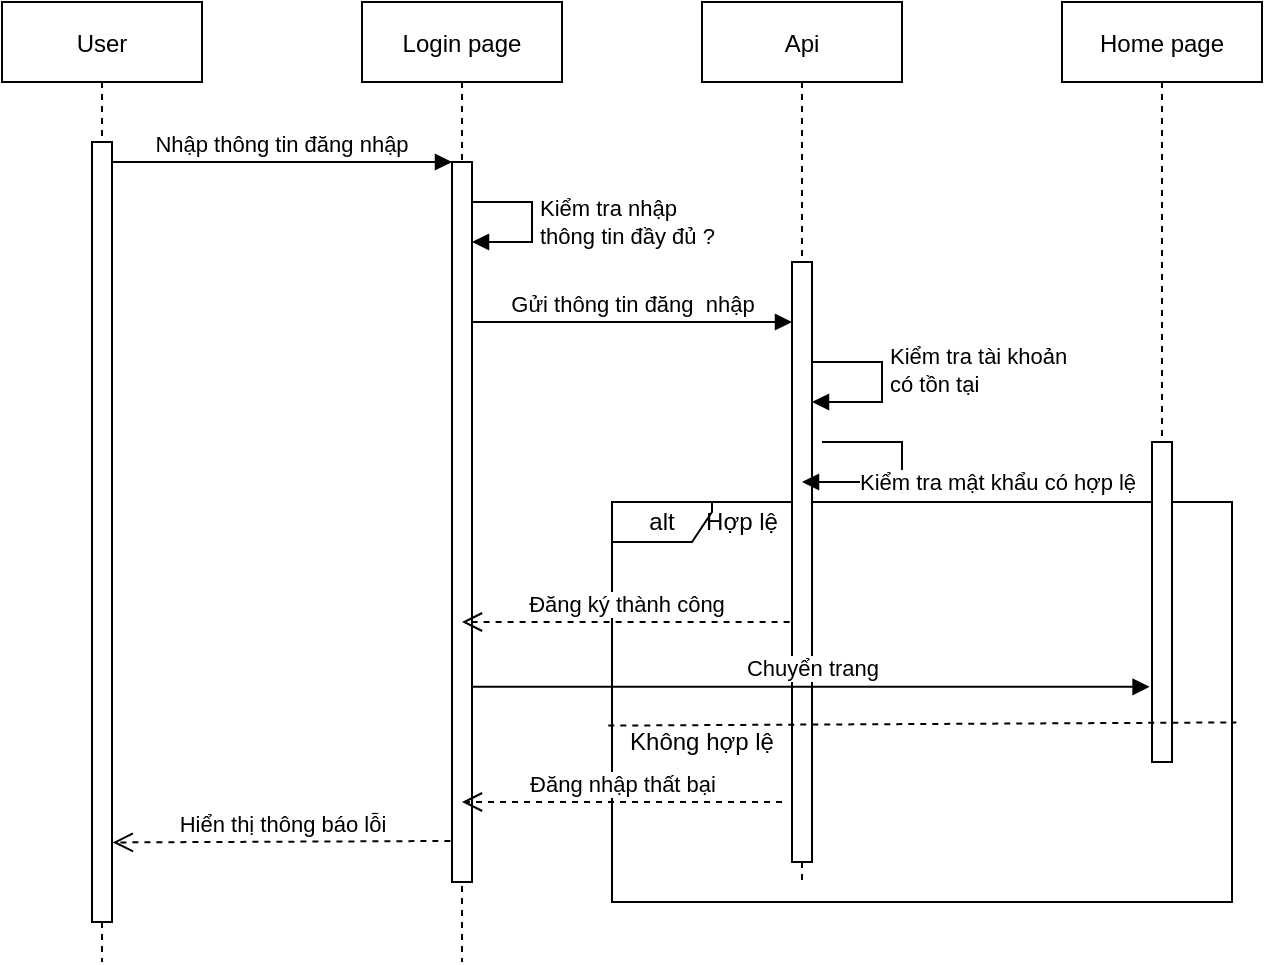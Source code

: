 <mxfile version="14.8.2" type="device"><diagram id="kgpKYQtTHZ0yAKxKKP6v" name="Page-1"><mxGraphModel dx="1296" dy="696" grid="1" gridSize="10" guides="1" tooltips="1" connect="1" arrows="1" fold="1" page="1" pageScale="1" pageWidth="850" pageHeight="1100" math="0" shadow="0"><root><mxCell id="0"/><mxCell id="1" parent="0"/><mxCell id="LTX0cY-Pv1Rg19xJKhGm-5" value="alt" style="shape=umlFrame;whiteSpace=wrap;html=1;width=50;height=20;" vertex="1" parent="1"><mxGeometry x="425" y="330" width="310" height="200" as="geometry"/></mxCell><mxCell id="3nuBFxr9cyL0pnOWT2aG-1" value="User" style="shape=umlLifeline;perimeter=lifelinePerimeter;container=1;collapsible=0;recursiveResize=0;rounded=0;shadow=0;strokeWidth=1;" parent="1" vertex="1"><mxGeometry x="120" y="80" width="100" height="480" as="geometry"/></mxCell><mxCell id="3nuBFxr9cyL0pnOWT2aG-2" value="" style="points=[];perimeter=orthogonalPerimeter;rounded=0;shadow=0;strokeWidth=1;" parent="3nuBFxr9cyL0pnOWT2aG-1" vertex="1"><mxGeometry x="45" y="70" width="10" height="390" as="geometry"/></mxCell><mxCell id="3nuBFxr9cyL0pnOWT2aG-5" value="Login page" style="shape=umlLifeline;perimeter=lifelinePerimeter;container=1;collapsible=0;recursiveResize=0;rounded=0;shadow=0;strokeWidth=1;" parent="1" vertex="1"><mxGeometry x="300" y="80" width="100" height="480" as="geometry"/></mxCell><mxCell id="3nuBFxr9cyL0pnOWT2aG-6" value="" style="points=[];perimeter=orthogonalPerimeter;rounded=0;shadow=0;strokeWidth=1;" parent="3nuBFxr9cyL0pnOWT2aG-5" vertex="1"><mxGeometry x="45" y="80" width="10" height="360" as="geometry"/></mxCell><mxCell id="3nuBFxr9cyL0pnOWT2aG-8" value="Nhập thông tin đăng nhập" style="verticalAlign=bottom;endArrow=block;entryX=0;entryY=0;shadow=0;strokeWidth=1;" parent="1" source="3nuBFxr9cyL0pnOWT2aG-2" target="3nuBFxr9cyL0pnOWT2aG-6" edge="1"><mxGeometry relative="1" as="geometry"><mxPoint x="275" y="160" as="sourcePoint"/></mxGeometry></mxCell><mxCell id="G7W4C_hi92SoDJaBqSJZ-1" value="Api" style="shape=umlLifeline;perimeter=lifelinePerimeter;container=1;collapsible=0;recursiveResize=0;rounded=0;shadow=0;strokeWidth=1;" parent="1" vertex="1"><mxGeometry x="470" y="80" width="100" height="440" as="geometry"/></mxCell><mxCell id="G7W4C_hi92SoDJaBqSJZ-2" value="" style="points=[];perimeter=orthogonalPerimeter;rounded=0;shadow=0;strokeWidth=1;" parent="G7W4C_hi92SoDJaBqSJZ-1" vertex="1"><mxGeometry x="45" y="130" width="10" height="300" as="geometry"/></mxCell><mxCell id="G7W4C_hi92SoDJaBqSJZ-13" value="Kiểm tra tài khoản &lt;br&gt;có tồn tại" style="edgeStyle=orthogonalEdgeStyle;html=1;align=left;spacingLeft=2;endArrow=block;rounded=0;exitX=1.003;exitY=0.617;exitDx=0;exitDy=0;exitPerimeter=0;" parent="G7W4C_hi92SoDJaBqSJZ-1" source="G7W4C_hi92SoDJaBqSJZ-2" edge="1"><mxGeometry x="0.551" relative="1" as="geometry"><mxPoint x="60" y="180" as="sourcePoint"/><Array as="points"><mxPoint x="55" y="180"/><mxPoint x="90" y="180"/><mxPoint x="90" y="200"/></Array><mxPoint x="55" y="200" as="targetPoint"/><mxPoint as="offset"/></mxGeometry></mxCell><mxCell id="G7W4C_hi92SoDJaBqSJZ-5" value="Home page" style="shape=umlLifeline;perimeter=lifelinePerimeter;container=1;collapsible=0;recursiveResize=0;rounded=0;shadow=0;strokeWidth=1;" parent="1" vertex="1"><mxGeometry x="650" y="80" width="100" height="300" as="geometry"/></mxCell><mxCell id="G7W4C_hi92SoDJaBqSJZ-6" value="" style="points=[];perimeter=orthogonalPerimeter;rounded=0;shadow=0;strokeWidth=1;" parent="G7W4C_hi92SoDJaBqSJZ-5" vertex="1"><mxGeometry x="45" y="220" width="10" height="160" as="geometry"/></mxCell><mxCell id="G7W4C_hi92SoDJaBqSJZ-10" value="Kiểm tra nhập&amp;nbsp;&lt;br&gt;thông tin đầy đủ ?" style="edgeStyle=orthogonalEdgeStyle;html=1;align=left;spacingLeft=2;endArrow=block;rounded=0;entryX=1;entryY=0;" parent="1" edge="1"><mxGeometry relative="1" as="geometry"><mxPoint x="355" y="180" as="sourcePoint"/><Array as="points"><mxPoint x="385" y="180"/></Array><mxPoint x="355" y="200" as="targetPoint"/></mxGeometry></mxCell><mxCell id="G7W4C_hi92SoDJaBqSJZ-11" value="Gửi thông tin đăng&amp;nbsp; nhập" style="html=1;verticalAlign=bottom;endArrow=block;" parent="1" source="3nuBFxr9cyL0pnOWT2aG-6" target="G7W4C_hi92SoDJaBqSJZ-2" edge="1"><mxGeometry width="80" relative="1" as="geometry"><mxPoint x="360" y="240" as="sourcePoint"/><mxPoint x="440" y="240" as="targetPoint"/><Array as="points"><mxPoint x="490" y="240"/></Array></mxGeometry></mxCell><mxCell id="G7W4C_hi92SoDJaBqSJZ-19" value="Đăng ký thành công" style="html=1;verticalAlign=bottom;endArrow=open;dashed=1;endSize=8;exitX=-0.121;exitY=0.6;exitDx=0;exitDy=0;exitPerimeter=0;" parent="1" target="3nuBFxr9cyL0pnOWT2aG-5" edge="1" source="G7W4C_hi92SoDJaBqSJZ-2"><mxGeometry relative="1" as="geometry"><mxPoint x="520" y="350" as="sourcePoint"/><mxPoint x="440" y="350" as="targetPoint"/><Array as="points"><mxPoint x="400" y="390"/></Array></mxGeometry></mxCell><mxCell id="G7W4C_hi92SoDJaBqSJZ-20" value="Chuyển trang" style="html=1;verticalAlign=bottom;endArrow=block;entryX=-0.121;entryY=0.765;entryDx=0;entryDy=0;entryPerimeter=0;" parent="1" target="G7W4C_hi92SoDJaBqSJZ-6" edge="1" source="3nuBFxr9cyL0pnOWT2aG-6"><mxGeometry width="80" relative="1" as="geometry"><mxPoint x="520" y="400" as="sourcePoint"/><mxPoint x="520" y="399.58" as="targetPoint"/><Array as="points"/></mxGeometry></mxCell><mxCell id="G7W4C_hi92SoDJaBqSJZ-22" value="" style="endArrow=none;dashed=1;html=1;exitX=-0.006;exitY=0.559;exitDx=0;exitDy=0;exitPerimeter=0;entryX=1.007;entryY=0.551;entryDx=0;entryDy=0;entryPerimeter=0;" parent="1" source="LTX0cY-Pv1Rg19xJKhGm-5" target="LTX0cY-Pv1Rg19xJKhGm-5" edge="1"><mxGeometry width="50" height="50" relative="1" as="geometry"><mxPoint x="398.15" y="440.2" as="sourcePoint"/><mxPoint x="771.11" y="438.6" as="targetPoint"/></mxGeometry></mxCell><mxCell id="G7W4C_hi92SoDJaBqSJZ-23" value="Không hợp lệ" style="text;html=1;strokeColor=none;fillColor=none;align=center;verticalAlign=middle;whiteSpace=wrap;rounded=0;" parent="1" vertex="1"><mxGeometry x="430" y="440" width="80" height="20" as="geometry"/></mxCell><mxCell id="G7W4C_hi92SoDJaBqSJZ-24" value="Đăng nhập thất bại" style="html=1;verticalAlign=bottom;endArrow=open;dashed=1;endSize=8;" parent="1" edge="1"><mxGeometry relative="1" as="geometry"><mxPoint x="510" y="480" as="sourcePoint"/><mxPoint x="350" y="480" as="targetPoint"/></mxGeometry></mxCell><mxCell id="G7W4C_hi92SoDJaBqSJZ-26" value="Hiển thị thông báo lỗi" style="html=1;verticalAlign=bottom;endArrow=open;dashed=1;endSize=8;exitX=-0.08;exitY=0.943;exitDx=0;exitDy=0;exitPerimeter=0;entryX=1.04;entryY=0.898;entryDx=0;entryDy=0;entryPerimeter=0;" parent="1" source="3nuBFxr9cyL0pnOWT2aG-6" target="3nuBFxr9cyL0pnOWT2aG-2" edge="1"><mxGeometry relative="1" as="geometry"><mxPoint x="330" y="500" as="sourcePoint"/><mxPoint x="250" y="500" as="targetPoint"/></mxGeometry></mxCell><mxCell id="LTX0cY-Pv1Rg19xJKhGm-4" value="Kiểm tra mật khẩu có hợp lệ" style="edgeStyle=orthogonalEdgeStyle;html=1;align=left;spacingLeft=2;endArrow=block;rounded=0;" edge="1" parent="1"><mxGeometry x="0.551" relative="1" as="geometry"><mxPoint x="530" y="300" as="sourcePoint"/><Array as="points"><mxPoint x="535" y="300"/><mxPoint x="570" y="300"/><mxPoint x="570" y="320"/></Array><mxPoint x="520" y="320" as="targetPoint"/><mxPoint as="offset"/></mxGeometry></mxCell><mxCell id="LTX0cY-Pv1Rg19xJKhGm-8" value="Hợp lệ" style="text;html=1;strokeColor=none;fillColor=none;align=center;verticalAlign=middle;whiteSpace=wrap;rounded=0;" vertex="1" parent="1"><mxGeometry x="470" y="330" width="40" height="20" as="geometry"/></mxCell></root></mxGraphModel></diagram></mxfile>